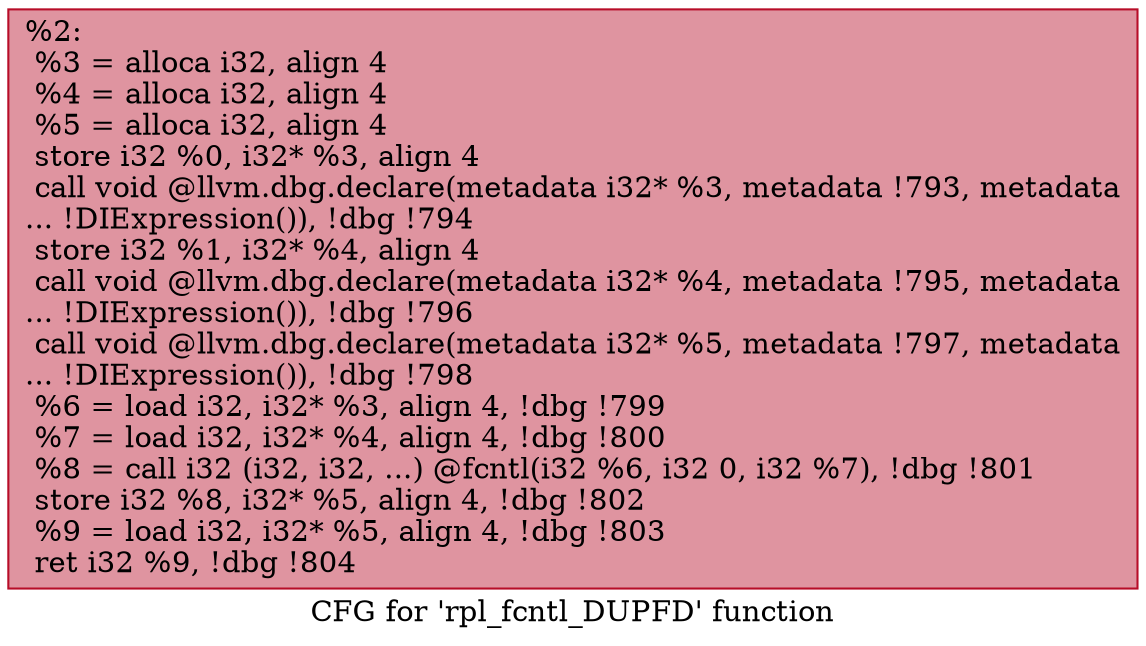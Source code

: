 digraph "CFG for 'rpl_fcntl_DUPFD' function" {
	label="CFG for 'rpl_fcntl_DUPFD' function";

	Node0x231eac0 [shape=record,color="#b70d28ff", style=filled, fillcolor="#b70d2870",label="{%2:\l  %3 = alloca i32, align 4\l  %4 = alloca i32, align 4\l  %5 = alloca i32, align 4\l  store i32 %0, i32* %3, align 4\l  call void @llvm.dbg.declare(metadata i32* %3, metadata !793, metadata\l... !DIExpression()), !dbg !794\l  store i32 %1, i32* %4, align 4\l  call void @llvm.dbg.declare(metadata i32* %4, metadata !795, metadata\l... !DIExpression()), !dbg !796\l  call void @llvm.dbg.declare(metadata i32* %5, metadata !797, metadata\l... !DIExpression()), !dbg !798\l  %6 = load i32, i32* %3, align 4, !dbg !799\l  %7 = load i32, i32* %4, align 4, !dbg !800\l  %8 = call i32 (i32, i32, ...) @fcntl(i32 %6, i32 0, i32 %7), !dbg !801\l  store i32 %8, i32* %5, align 4, !dbg !802\l  %9 = load i32, i32* %5, align 4, !dbg !803\l  ret i32 %9, !dbg !804\l}"];
}
